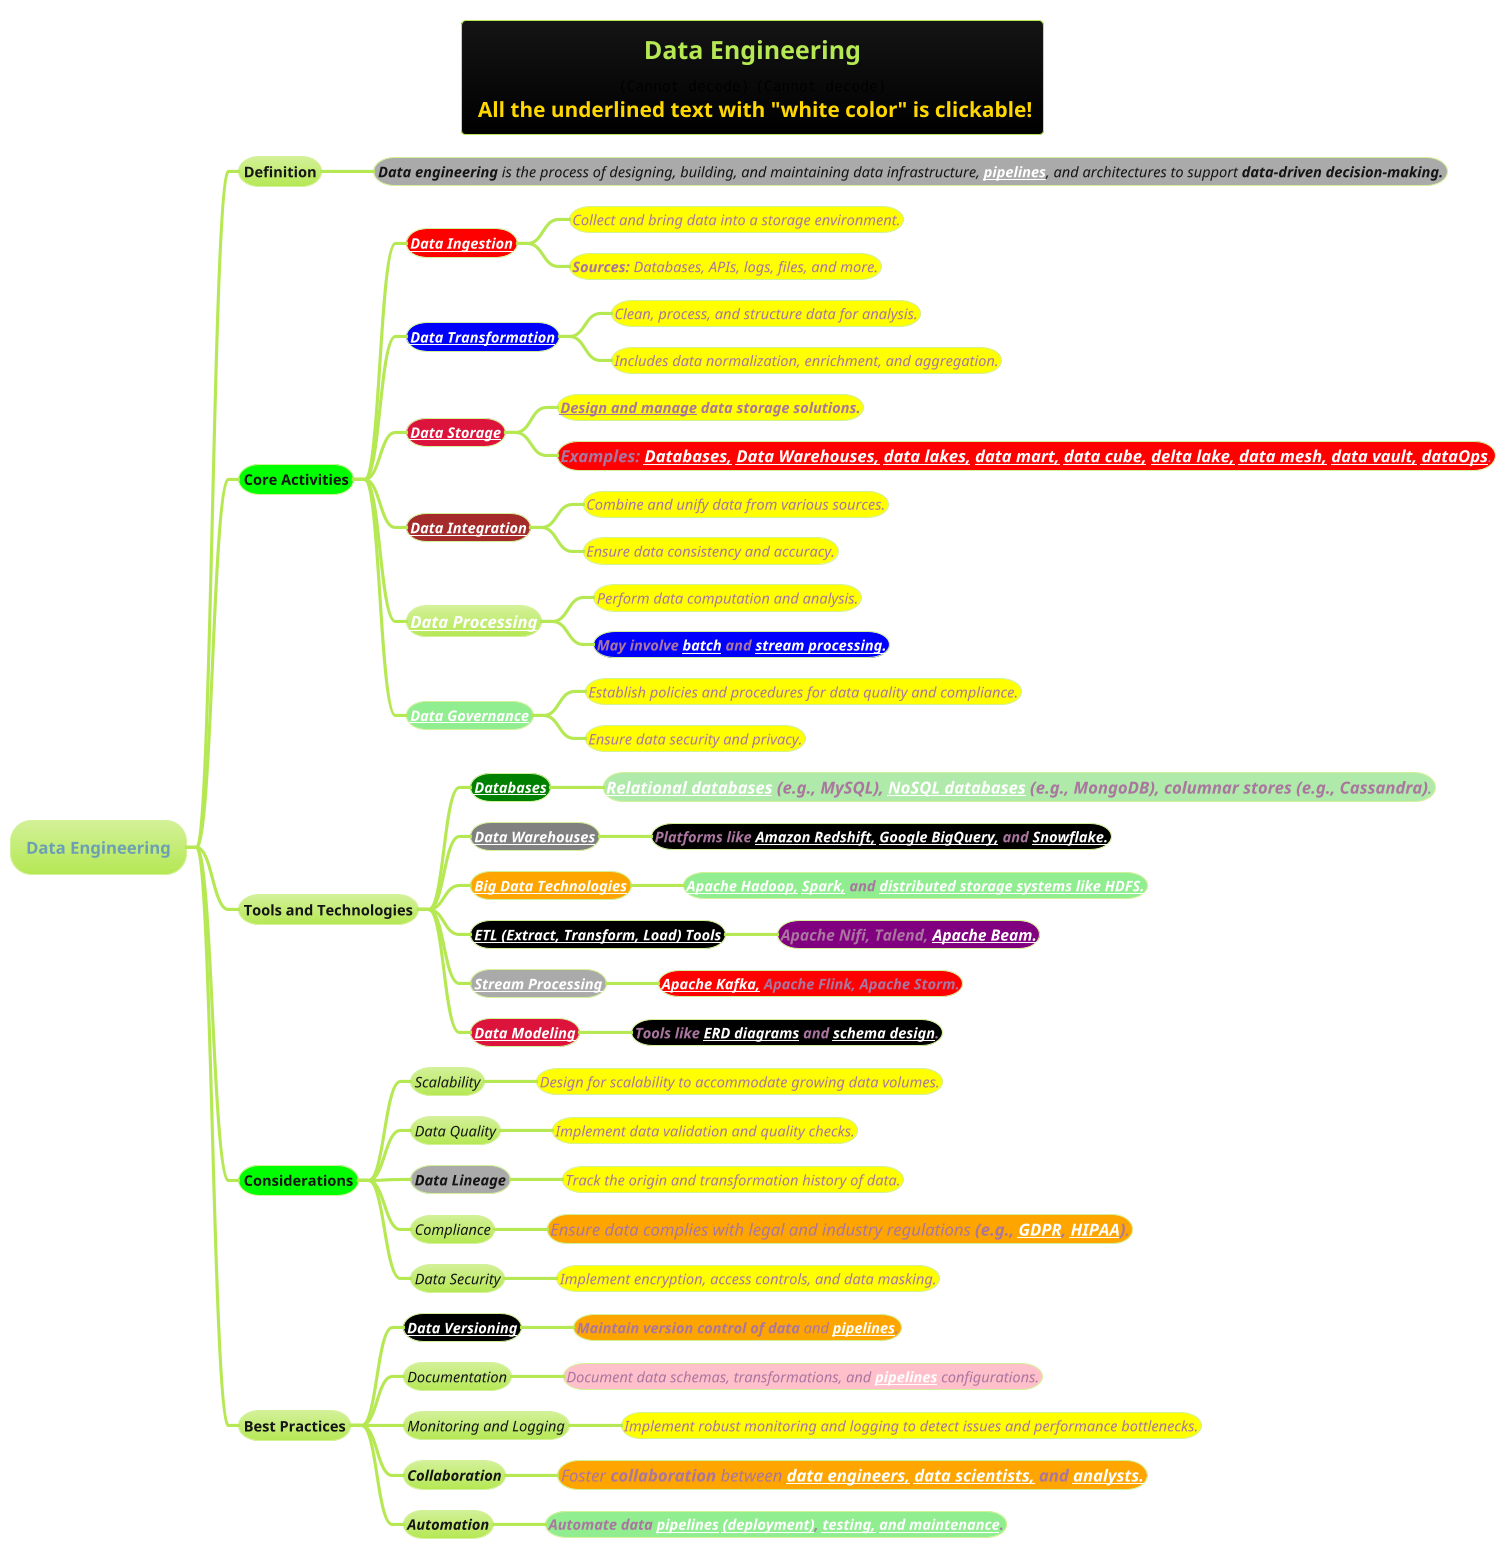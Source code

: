 @startmindmap
title =Data Engineering\n<img:images/img.png> <img:images/img_1.png>\n <color #gold>All the underlined text with "white color" is clickable!
!theme hacker

* Data Engineering
** Definition
***[#a] ====<size:14>**Data engineering** is the process of designing, building, and maintaining data infrastructure, **[[data-pipeline/advanced-data-pipeline.puml pipelines]]**, and architectures to support **data-driven decision-making.**

**[#lime] Core Activities
***[#red] ====<size:14>**[[data-pipeline/Data-Ingestion.puml Data Ingestion]]**
****[#yellow] ====<size:14>Collect and bring data into a storage environment.
****[#yellow] ====<size:14>**Sources:** Databases, APIs, logs, files, and more.

***[#blue] ====<size:14>**[[data-preprocessing-(or-wrangling)/Data-Preprocessing.puml Data Transformation]]**
****[#yellow] ====<size:14>Clean, process, and structure data for analysis.
****[#yellow] ====<size:14>Includes data normalization, enrichment, and aggregation.

***[#crimson] ====<size:14>**[[data-storage-and-management/Data-Lake-vs-Data-Warehouse.puml Data Storage]]**
****[#yellow] ====<size:14>**__Design and manage__ data storage solutions.**
****[#red] ====<size:16>**Examples:** **[[../../../books/1-books-backlog/DBMS/dbms.puml Databases,]] [[data-storage-and-management/Data-Warehouse.puml Data Warehouses,]] [[data-storage-and-management/Data-Lake.puml data lakes,]] [[data-storage-and-management/Data-mart.puml data mart,]] [[data-storage-and-management/Data-Cube.puml data cube,]] [[data-storage-and-management/Delta-Lake.puml delta lake,]] [[data-storage-and-management/Data-Mesh.puml data mesh,]] [[data-storage-and-management/modeling-methodology/Data-Vault-vs-3NF-vs-Dimensional-Modeling.puml data vault,]] [[data-storage-and-management/DataOps.puml dataOps]]**.

***[#brown] ====<size:14>**[[data-preprocessing-(or-wrangling)/4-Data-Integration Data Integration]]**
****[#yellow] ====<size:14>Combine and unify data from various sources.
****[#yellow] ====<size:14>Ensure data consistency and accuracy.

*** ====<size:16>**[[Data-Processing.puml Data Processing]]**
****[#yellow] ====<size:14>Perform data computation and analysis.
****[#blue] ====<size:14>**May involve [[data-pipeline/Batch-Processing.puml batch]] and [[data-pipeline/Stream-Processing.puml stream processing.]]**

***[#lightgreen] ====<size:14>**[[Data-Governance.puml Data Governance]]**
****[#yellow] ====<size:14>Establish policies and procedures for data quality and compliance.
****[#yellow] ====<size:14>Ensure data security and privacy.

** Tools and Technologies
***[#green] ====<size:14>**[[../../../books/1-books-backlog/DBMS/Designing-Data-Intensive-Applications.puml Databases]]**
****[#afeaaa] ====<size:16>**[[../../../books/1-books-backlog/DBMS/Five-Basic-SQL-Joins.puml Relational databases]] (e.g., MySQL), [[../../../books/1-books-backlog/DBMS/NoSQL-Constructs.puml NoSQL databases]] (e.g., MongoDB), columnar stores (e.g., Cassandra)**.

***[#grey] ====<size:14>**[[data-storage-and-management/Data-Warehouse.puml Data Warehouses]]**
****[#black] ====<size:14>**Platforms like** **[[../../../cloud-computing/AWS-Cloud/Amazon-Redshift.puml Amazon Redshift,]]** **[[../../Apache-Big-Data-Ecosystem/Google-BigQuery.puml Google BigQuery,]] and** **[[../../Apache-Big-Data-Ecosystem/Snowflake.puml Snowflake.]]**

***[#orange] ====<size:14>**[[../../Apache-Big-Data-Ecosystem/1-Apache-Big-Data-Ecosystem.puml Big Data Technologies]]**
****[#lightgreen] ====<size:14>**[[../../Apache-Big-Data-Ecosystem/Hadoop.puml Apache Hadoop,]]** **[[../../Apache-Big-Data-Ecosystem/Apache-Spark.puml Spark,]] and** **[[../../Apache-Big-Data-Ecosystem/Hadoop-Distributed-File-System-(HDFS).puml distributed storage systems like HDFS.]]**

***[#black] ====<size:14>**[[../data-or-database-migration/Data-Migration-Strategies/ETL-(Extract-Transform-Load)-Strategy.puml ETL (Extract, Transform, Load) Tools]]**
****[#purple] ====<size:15>**Apache Nifi, Talend,** **[[../../Apache-Big-Data-Ecosystem/Apache-Beam.puml Apache Beam.]]**

***[#aaaaaa] ====<size:14>**[[data-pipeline/Stream-Processing-vs-Batch-Processing.puml Stream Processing]]**
****[#red] ====<size:14>**[[../../Apache-Big-Data-Ecosystem/apache-kafka.puml Apache Kafka,]]** **Apache Flink, Apache Storm.**

***[#crimson] ====<size:14>**[[data-storage-and-management/modeling-methodology/Data-Modeling.puml Data Modeling]]**
****[#black] ====<size:14>**Tools like [[../../../books/1-books-backlog/DBMS/erd-normalization.puml ERD diagrams]] and** **[[Schema-Design.puml schema design]].**

**[#lime] Considerations
*** ====<size:14>Scalability
****[#yellow] ====<size:14>Design for scalability to accommodate growing data volumes.

*** ====<size:14>Data Quality
****[#yellow] ====<size:14>Implement data validation and quality checks.

***[#a] ====<size:14>**Data Lineage**
****[#yellow] ====<size:14>Track the origin and transformation history of data.

*** ====<size:14>Compliance
****[#orange] ====<size:16>Ensure data complies with legal and industry regulations **(e.g., [[GDPR.puml GDPR]], [[HIPAA.puml HIPAA]])**.

*** ====<size:14>Data Security
****[#yellow] ====<size:14>Implement encryption, access controls, and data masking.

** Best Practices
***[#black] ====<size:14>**[[Data-Versioning.puml Data Versioning]]**
****[#orange] ====<size:14>**Maintain version control of data** and **[[data-pipeline/advanced-data-pipeline.puml pipelines]]**.

*** ====<size:14>Documentation
****[#pink] ====<size:14>Document data schemas, transformations, and **[[data-pipeline/advanced-data-pipeline.puml pipelines]]** configurations.

*** ====<size:14>Monitoring and Logging
****[#yellow] ====<size:14>Implement robust monitoring and logging to detect issues and performance bottlenecks.

*** ====<size:14>**Collaboration**
****[#orange] ====<size:16>Foster **collaboration** between **[[../11-key-areas-of-Data-Management-and-specific-data-roles/Data-Engineer.puml data engineers,]]** **[[../11-key-areas-of-Data-Management-and-specific-data-roles/Data-Scientist.puml data scientists,]] and** **[[../11-key-areas-of-Data-Management-and-specific-data-roles/Business-Analyst-vs-Data-Analyst.puml analysts.]]**

*** ====<size:14>**Automation**
****[#lightgreen] ====<size:14>**Automate data [[data-pipeline/advanced-data-pipeline.puml pipelines]] [[../../../3-programming-languages/architectural-characteristics/Deployability.puml (deployment)]], [[../../../books/1-books-backlog/software-testing/Levels-of-Testing.puml testing,]] [[../../../3-programming-languages/architectural-characteristics/Maintainability.puml and maintenance]].**

@endmindmap
